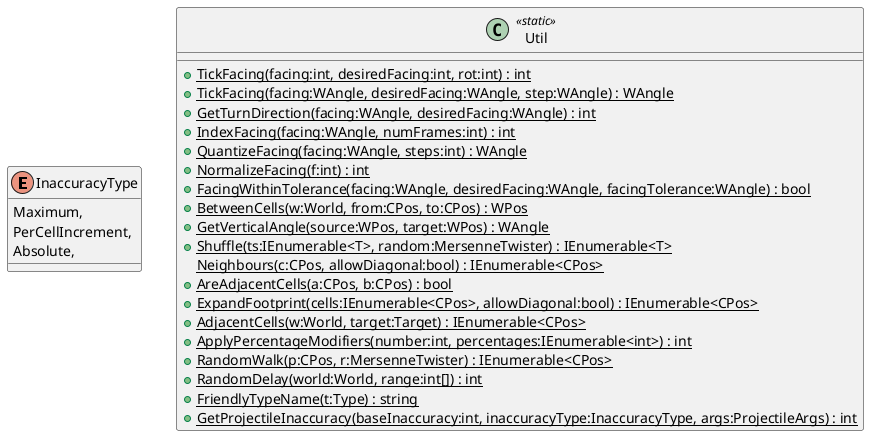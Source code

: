 @startuml
enum InaccuracyType {
    Maximum,
    PerCellIncrement,
    Absolute,
}
class Util <<static>> {
    + {static} TickFacing(facing:int, desiredFacing:int, rot:int) : int
    + {static} TickFacing(facing:WAngle, desiredFacing:WAngle, step:WAngle) : WAngle
    + {static} GetTurnDirection(facing:WAngle, desiredFacing:WAngle) : int
    + {static} IndexFacing(facing:WAngle, numFrames:int) : int
    + {static} QuantizeFacing(facing:WAngle, steps:int) : WAngle
    + {static} NormalizeFacing(f:int) : int
    + {static} FacingWithinTolerance(facing:WAngle, desiredFacing:WAngle, facingTolerance:WAngle) : bool
    + {static} BetweenCells(w:World, from:CPos, to:CPos) : WPos
    + {static} GetVerticalAngle(source:WPos, target:WPos) : WAngle
    + {static} Shuffle(ts:IEnumerable<T>, random:MersenneTwister) : IEnumerable<T>
    {static} Neighbours(c:CPos, allowDiagonal:bool) : IEnumerable<CPos>
    + {static} AreAdjacentCells(a:CPos, b:CPos) : bool
    + {static} ExpandFootprint(cells:IEnumerable<CPos>, allowDiagonal:bool) : IEnumerable<CPos>
    + {static} AdjacentCells(w:World, target:Target) : IEnumerable<CPos>
    + {static} ApplyPercentageModifiers(number:int, percentages:IEnumerable<int>) : int
    + {static} RandomWalk(p:CPos, r:MersenneTwister) : IEnumerable<CPos>
    + {static} RandomDelay(world:World, range:int[]) : int
    + {static} FriendlyTypeName(t:Type) : string
    + {static} GetProjectileInaccuracy(baseInaccuracy:int, inaccuracyType:InaccuracyType, args:ProjectileArgs) : int
}
@enduml
